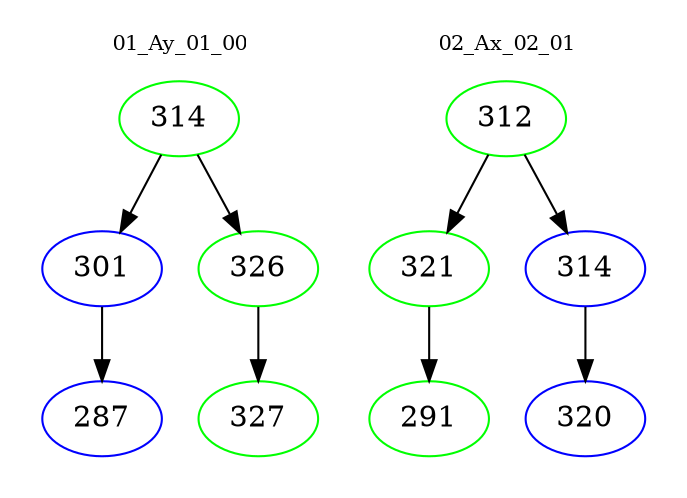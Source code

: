 digraph{
subgraph cluster_0 {
color = white
label = "01_Ay_01_00";
fontsize=10;
T0_314 [label="314", color="green"]
T0_314 -> T0_301 [color="black"]
T0_301 [label="301", color="blue"]
T0_301 -> T0_287 [color="black"]
T0_287 [label="287", color="blue"]
T0_314 -> T0_326 [color="black"]
T0_326 [label="326", color="green"]
T0_326 -> T0_327 [color="black"]
T0_327 [label="327", color="green"]
}
subgraph cluster_1 {
color = white
label = "02_Ax_02_01";
fontsize=10;
T1_312 [label="312", color="green"]
T1_312 -> T1_321 [color="black"]
T1_321 [label="321", color="green"]
T1_321 -> T1_291 [color="black"]
T1_291 [label="291", color="green"]
T1_312 -> T1_314 [color="black"]
T1_314 [label="314", color="blue"]
T1_314 -> T1_320 [color="black"]
T1_320 [label="320", color="blue"]
}
}
